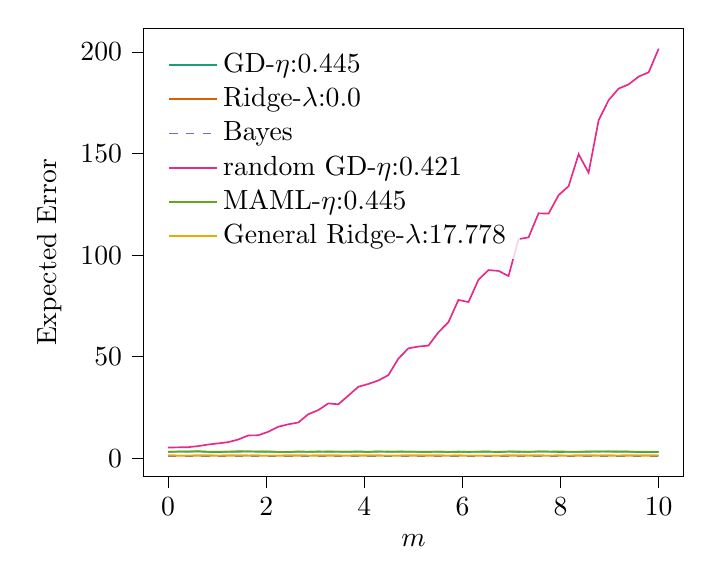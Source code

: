 % This file was created with tikzplotlib v0.10.1.
\begin{tikzpicture}

\definecolor{chocolate217952}{RGB}{217,95,2}
\definecolor{darkcyan27158119}{RGB}{27,158,119}
\definecolor{darkgray176}{RGB}{176,176,176}
\definecolor{deeppink23141138}{RGB}{231,41,138}
\definecolor{lightslategray117112179}{RGB}{117,112,179}
\definecolor{olivedrab10216630}{RGB}{102,166,30}
\definecolor{orange2301712}{RGB}{230,171,2}

\begin{axis}[
legend cell align={left},
legend style={
  fill opacity=0.8,
  draw opacity=1,
  text opacity=1,
  at={(0.03,0.97)},
  anchor=north west,
  draw=none
},
tick align=outside,
tick pos=left,
x grid style={darkgray176},
xlabel={\(\displaystyle m\)},
xmin=-0.5, xmax=10.5,
xtick style={color=black},
y grid style={darkgray176},
ylabel={Expected Error},
ymin=-9.035, ymax=211.741,
ytick style={color=black}
]
\addplot [semithick, darkcyan27158119]
table {%
0 3.169
0.204 3.265
0.408 3.26
0.612 3.281
0.816 3.101
1.02 3.022
1.224 3.218
1.429 3.184
1.633 3.284
1.837 3.172
2.041 3.216
2.245 3.101
2.449 3.086
2.653 3.117
2.857 3.129
3.061 3.286
3.265 3.15
3.469 3.238
3.673 3.143
3.878 3.357
4.082 3.145
4.286 3.342
4.49 3.15
4.694 3.28
4.898 3.227
5.102 3.206
5.306 3.226
5.51 3.21
5.714 3.057
5.918 3.275
6.122 3.061
6.327 3.177
6.531 3.155
6.735 3.04
6.939 3.268
7.143 3.076
7.347 3.199
7.551 3.286
7.755 3.259
7.959 3.057
8.163 3.116
8.367 3.125
8.571 3.172
8.776 3.36
8.98 3.311
9.184 3.276
9.388 3.256
9.592 2.994
9.796 3.068
10 3.076
};
\addlegendentry{GD-$\eta$:0.445}
\addplot [semithick, chocolate217952]
table {%
0 1.289
0.204 1.285
0.408 1.283
0.612 1.29
0.816 1.288
1.02 1.285
1.224 1.288
1.429 1.291
1.633 1.286
1.837 1.287
2.041 1.283
2.245 1.285
2.449 1.288
2.653 1.293
2.857 1.285
3.061 1.288
3.265 1.291
3.469 1.287
3.673 1.284
3.878 1.293
4.082 1.287
4.286 1.288
4.49 1.283
4.694 1.285
4.898 1.291
5.102 1.294
5.306 1.293
5.51 1.288
5.714 1.285
5.918 1.288
6.122 1.283
6.327 1.286
6.531 1.28
6.735 1.285
6.939 1.288
7.143 1.288
7.347 1.286
7.551 1.289
7.755 1.284
7.959 1.288
8.163 1.284
8.367 1.289
8.571 1.288
8.776 1.286
8.98 1.288
9.184 1.285
9.388 1.29
9.592 1.291
9.796 1.293
10 1.288
};
\addlegendentry{Ridge-$\lambda$:0.0}
\addplot [semithick, lightslategray117112179, dashed]
table {%
0 1.0
0.204 1.0
0.408 1.0
0.612 1.0
0.816 1.0
1.02 1.0
1.224 1.0
1.429 1.0
1.633 1.0
1.837 1.0
2.041 1.0
2.245 1.0
2.449 1.0
2.653 1.0
2.857 1.0
3.061 1.0
3.265 1.0
3.469 1.0
3.673 1.0
3.878 1.0
4.082 1.0
4.286 1.0
4.49 1.0
4.694 1.0
4.898 1.0
5.102 1.0
5.306 1.0
5.51 1.0
5.714 1.0
5.918 1.0
6.122 1.0
6.327 1.0
6.531 1.0
6.735 1.0
6.939 1.0
7.143 1.0
7.347 1.0
7.551 1.0
7.755 1.0
7.959 1.0
8.163 1.0
8.367 1.0
8.571 1.0
8.776 1.0
8.98 1.0
9.184 1.0
9.388 1.0
9.592 1.0
9.796 1.0
10 1.0
};
\addlegendentry{Bayes}
\addplot [semithick, deeppink23141138]
table {%
0 5.235
0.204 5.344
0.408 5.423
0.612 5.948
0.816 6.728
1.02 7.291
1.224 7.897
1.429 9.188
1.633 11.189
1.837 11.281
2.041 13.013
2.245 15.479
2.449 16.683
2.653 17.572
2.857 21.637
3.061 23.69
3.265 26.957
3.469 26.546
3.673 30.81
3.878 35.17
4.082 36.564
4.286 38.287
4.49 40.902
4.694 49.058
4.898 54.107
5.102 54.982
5.306 55.447
5.51 62.0
5.714 66.996
5.918 77.956
6.122 76.875
6.327 87.94
6.531 92.637
6.735 92.229
6.939 89.713
7.143 107.892
7.347 108.744
7.551 120.596
7.755 120.447
7.959 129.533
8.163 133.923
8.367 149.731
8.571 140.604
8.776 166.492
8.98 176.379
9.184 182.03
9.388 184.087
9.592 187.926
9.796 190.036
10 201.705
};
\addlegendentry{random GD-$\eta$:0.421}
\addplot [semithick, olivedrab10216630]
table {%
0 3.105
0.204 3.224
0.408 3.206
0.612 3.45
0.816 3.199
1.02 3.209
1.224 3.192
1.429 3.421
1.633 3.342
1.837 3.365
2.041 3.308
2.245 3.092
2.449 2.971
2.653 3.386
2.857 3.183
3.061 3.171
3.265 3.313
3.469 3.194
3.673 3.228
3.878 3.108
4.082 3.069
4.286 3.216
4.49 3.265
4.694 3.11
4.898 3.192
5.102 3.102
5.306 3.028
5.51 3.22
5.714 3.103
5.918 3.072
6.122 3.2
6.327 3.248
6.531 3.278
6.735 3.153
6.939 3.256
7.143 3.318
7.347 3.069
7.551 3.262
7.755 3.212
7.959 3.322
8.163 3.221
8.367 3.178
8.571 3.293
8.776 3.197
8.98 3.27
9.184 3.127
9.388 3.169
9.592 3.245
9.796 3.121
10 3.238
};
\addlegendentry{MAML-$\eta$:0.445}
\addplot [semithick, orange2301712]
table {%
0 1.278
0.204 1.276
0.408 1.276
0.612 1.274
0.816 1.272
1.02 1.278
1.224 1.276
1.429 1.275
1.633 1.279
1.837 1.278
2.041 1.274
2.245 1.277
2.449 1.282
2.653 1.276
2.857 1.277
3.061 1.275
3.265 1.276
3.469 1.276
3.673 1.275
3.878 1.275
4.082 1.278
4.286 1.28
4.49 1.281
4.694 1.275
4.898 1.277
5.102 1.272
5.306 1.278
5.51 1.277
5.714 1.279
5.918 1.278
6.122 1.278
6.327 1.277
6.531 1.275
6.735 1.274
6.939 1.275
7.143 1.272
7.347 1.281
7.551 1.277
7.755 1.272
7.959 1.272
8.163 1.277
8.367 1.276
8.571 1.276
8.776 1.279
8.98 1.275
9.184 1.277
9.388 1.281
9.592 1.281
9.796 1.276
10 1.276
};
\addlegendentry{General Ridge-$\lambda$:17.778}
\end{axis}

\end{tikzpicture}
